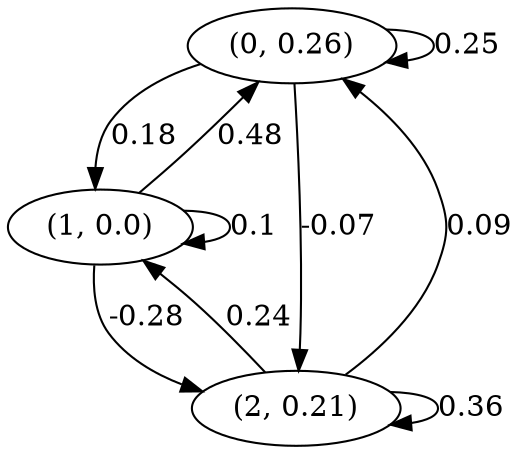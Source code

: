 digraph {
    0 [ label = "(0, 0.26)" ]
    1 [ label = "(1, 0.0)" ]
    2 [ label = "(2, 0.21)" ]
    0 -> 0 [ label = "0.25" ]
    1 -> 1 [ label = "0.1" ]
    2 -> 2 [ label = "0.36" ]
    1 -> 0 [ label = "0.48" ]
    2 -> 0 [ label = "0.09" ]
    0 -> 1 [ label = "0.18" ]
    2 -> 1 [ label = "0.24" ]
    0 -> 2 [ label = "-0.07" ]
    1 -> 2 [ label = "-0.28" ]
}

